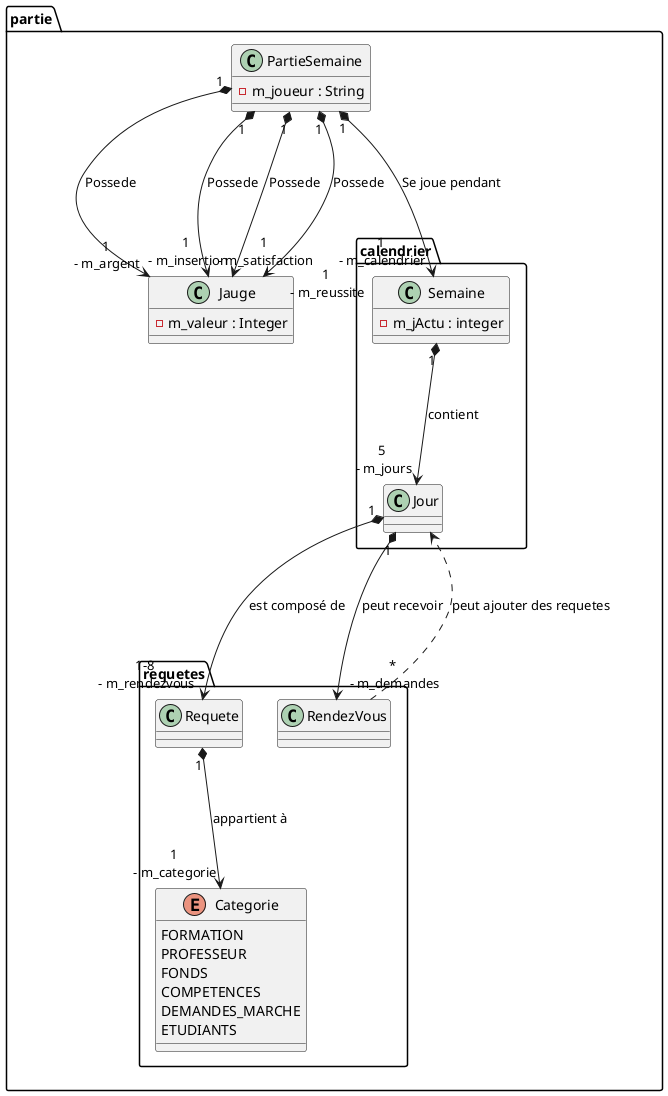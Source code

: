 @startuml

package partie
{
    class PartieSemaine
    {
        - m_joueur : String
    }
    
    class Jauge
    {
        - m_valeur : Integer
    }
    
    package calendrier
    {
        class Semaine
        {
            - m_jActu : integer
        }
        
        class Jour
        {
        
        }
    }
    
    package requetes
    {
        enum Categorie
        {
            FORMATION
            PROFESSEUR
            FONDS
            COMPETENCES
            DEMANDES_MARCHE
            ETUDIANTS
        }
        
        class Requete
        
        class RendezVous
    }
}

PartieSemaine "1" *---> "1\n - m_argent" Jauge : Possede
PartieSemaine "1" *---> "1\n - m_satisfaction" Jauge : Possede
PartieSemaine "1" *---> "1\n - m_insertion" Jauge : Possede
PartieSemaine "1" *---> "1\n - m_reussite" Jauge : Possede
PartieSemaine "1" *---> "1\n - m_calendrier" Semaine : Se joue pendant
Semaine "1" *---> "5\n - m_jours" Jour : contient
Requete "1" *---> "1\n - m_categorie" Categorie : appartient à
Jour "1" *---> "1-8\n - m_rendezvous" Requete : est composé de
Jour "1" *---> "*\n - m_demandes" RendezVous : peut recevoir

RendezVous ..> Jour : peut ajouter des requetes

@enduml
